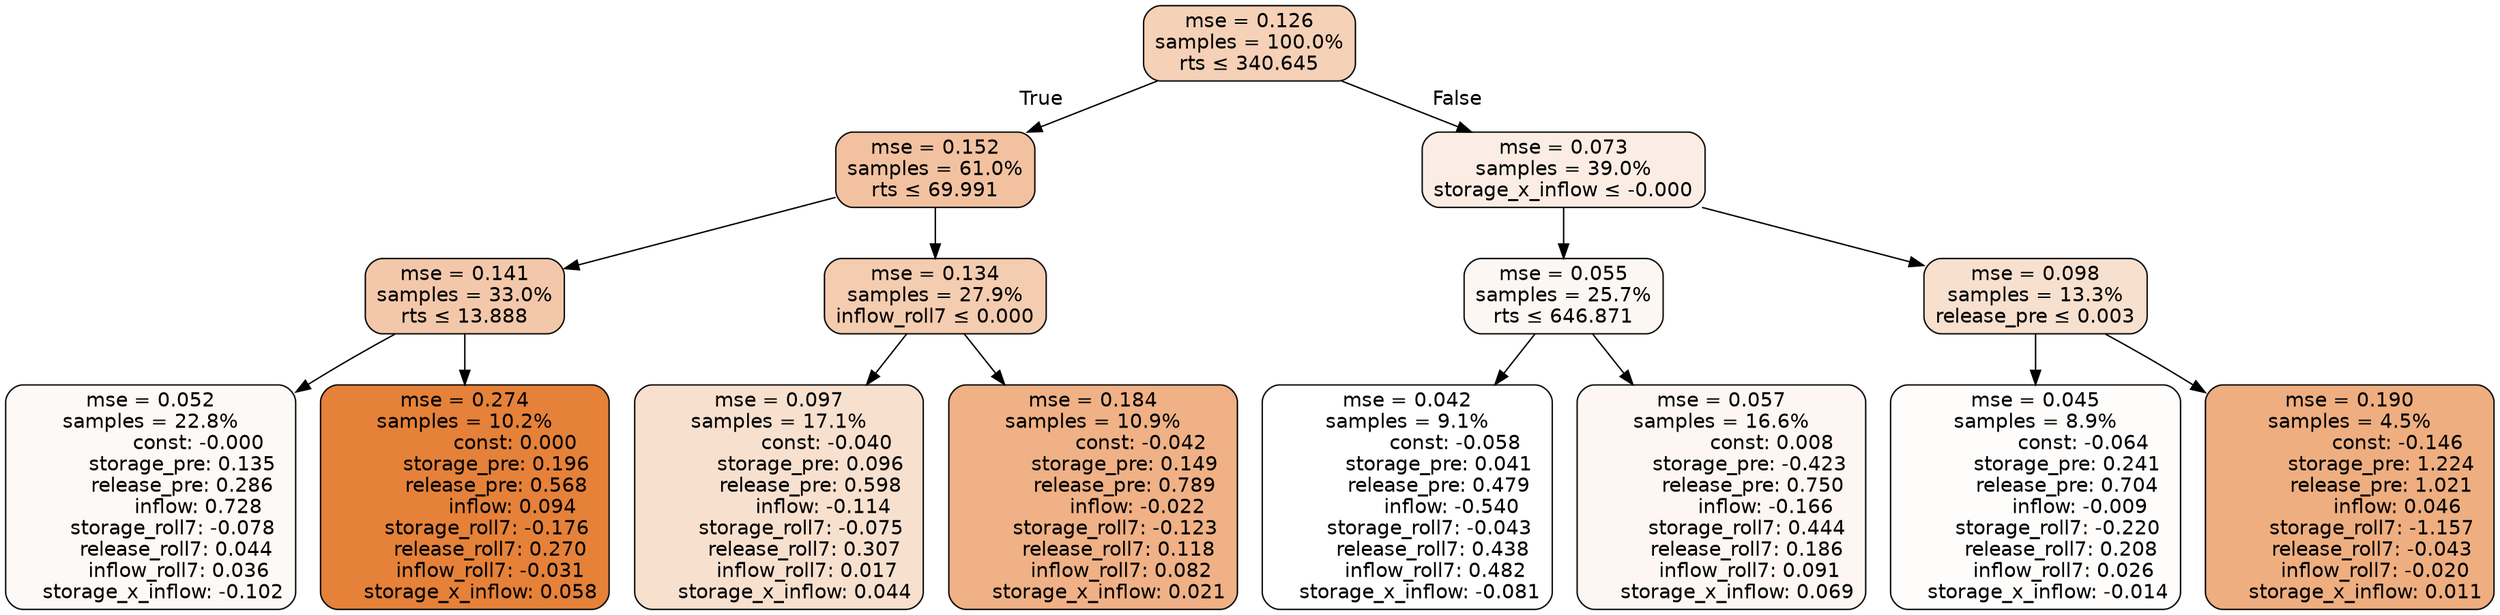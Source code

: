 digraph tree {
bgcolor="transparent"
node [shape=rectangle, style="filled, rounded", color="black", fontname=helvetica] ;
edge [fontname=helvetica] ;
	"0" [label="mse = 0.126
samples = 100.0%
rts &le; 340.645", fillcolor="#f5d1b7"]
	"1" [label="mse = 0.152
samples = 61.0%
rts &le; 69.991", fillcolor="#f2c2a0"]
	"2" [label="mse = 0.141
samples = 33.0%
rts &le; 13.888", fillcolor="#f3c8aa"]
	"3" [label="mse = 0.052
samples = 22.8%
               const: -0.000
          storage_pre: 0.135
          release_pre: 0.286
               inflow: 0.728
       storage_roll7: -0.078
        release_roll7: 0.044
         inflow_roll7: 0.036
    storage_x_inflow: -0.102", fillcolor="#fdf9f6"]
	"4" [label="mse = 0.274
samples = 10.2%
                const: 0.000
          storage_pre: 0.196
          release_pre: 0.568
               inflow: 0.094
       storage_roll7: -0.176
        release_roll7: 0.270
        inflow_roll7: -0.031
     storage_x_inflow: 0.058", fillcolor="#e58139"]
	"5" [label="mse = 0.134
samples = 27.9%
inflow_roll7 &le; 0.000", fillcolor="#f4ccaf"]
	"6" [label="mse = 0.097
samples = 17.1%
               const: -0.040
          storage_pre: 0.096
          release_pre: 0.598
              inflow: -0.114
       storage_roll7: -0.075
        release_roll7: 0.307
         inflow_roll7: 0.017
     storage_x_inflow: 0.044", fillcolor="#f8e0cf"]
	"7" [label="mse = 0.184
samples = 10.9%
               const: -0.042
          storage_pre: 0.149
          release_pre: 0.789
              inflow: -0.022
       storage_roll7: -0.123
        release_roll7: 0.118
         inflow_roll7: 0.082
     storage_x_inflow: 0.021", fillcolor="#efb185"]
	"8" [label="mse = 0.073
samples = 39.0%
storage_x_inflow &le; -0.000", fillcolor="#fbede3"]
	"9" [label="mse = 0.055
samples = 25.7%
rts &le; 646.871", fillcolor="#fdf7f3"]
	"10" [label="mse = 0.042
samples = 9.1%
               const: -0.058
          storage_pre: 0.041
          release_pre: 0.479
              inflow: -0.540
       storage_roll7: -0.043
        release_roll7: 0.438
         inflow_roll7: 0.482
    storage_x_inflow: -0.081", fillcolor="#ffffff"]
	"11" [label="mse = 0.057
samples = 16.6%
                const: 0.008
         storage_pre: -0.423
          release_pre: 0.750
              inflow: -0.166
        storage_roll7: 0.444
        release_roll7: 0.186
         inflow_roll7: 0.091
     storage_x_inflow: 0.069", fillcolor="#fdf6f2"]
	"12" [label="mse = 0.098
samples = 13.3%
release_pre &le; 0.003", fillcolor="#f8e0ce"]
	"13" [label="mse = 0.045
samples = 8.9%
               const: -0.064
          storage_pre: 0.241
          release_pre: 0.704
              inflow: -0.009
       storage_roll7: -0.220
        release_roll7: 0.208
         inflow_roll7: 0.026
    storage_x_inflow: -0.014", fillcolor="#fefdfc"]
	"14" [label="mse = 0.190
samples = 4.5%
               const: -0.146
          storage_pre: 1.224
          release_pre: 1.021
               inflow: 0.046
       storage_roll7: -1.157
       release_roll7: -0.043
        inflow_roll7: -0.020
     storage_x_inflow: 0.011", fillcolor="#eeae80"]

	"0" -> "1" [labeldistance=2.5, labelangle=45, headlabel="True"]
	"1" -> "2"
	"2" -> "3"
	"2" -> "4"
	"1" -> "5"
	"5" -> "6"
	"5" -> "7"
	"0" -> "8" [labeldistance=2.5, labelangle=-45, headlabel="False"]
	"8" -> "9"
	"9" -> "10"
	"9" -> "11"
	"8" -> "12"
	"12" -> "13"
	"12" -> "14"
}